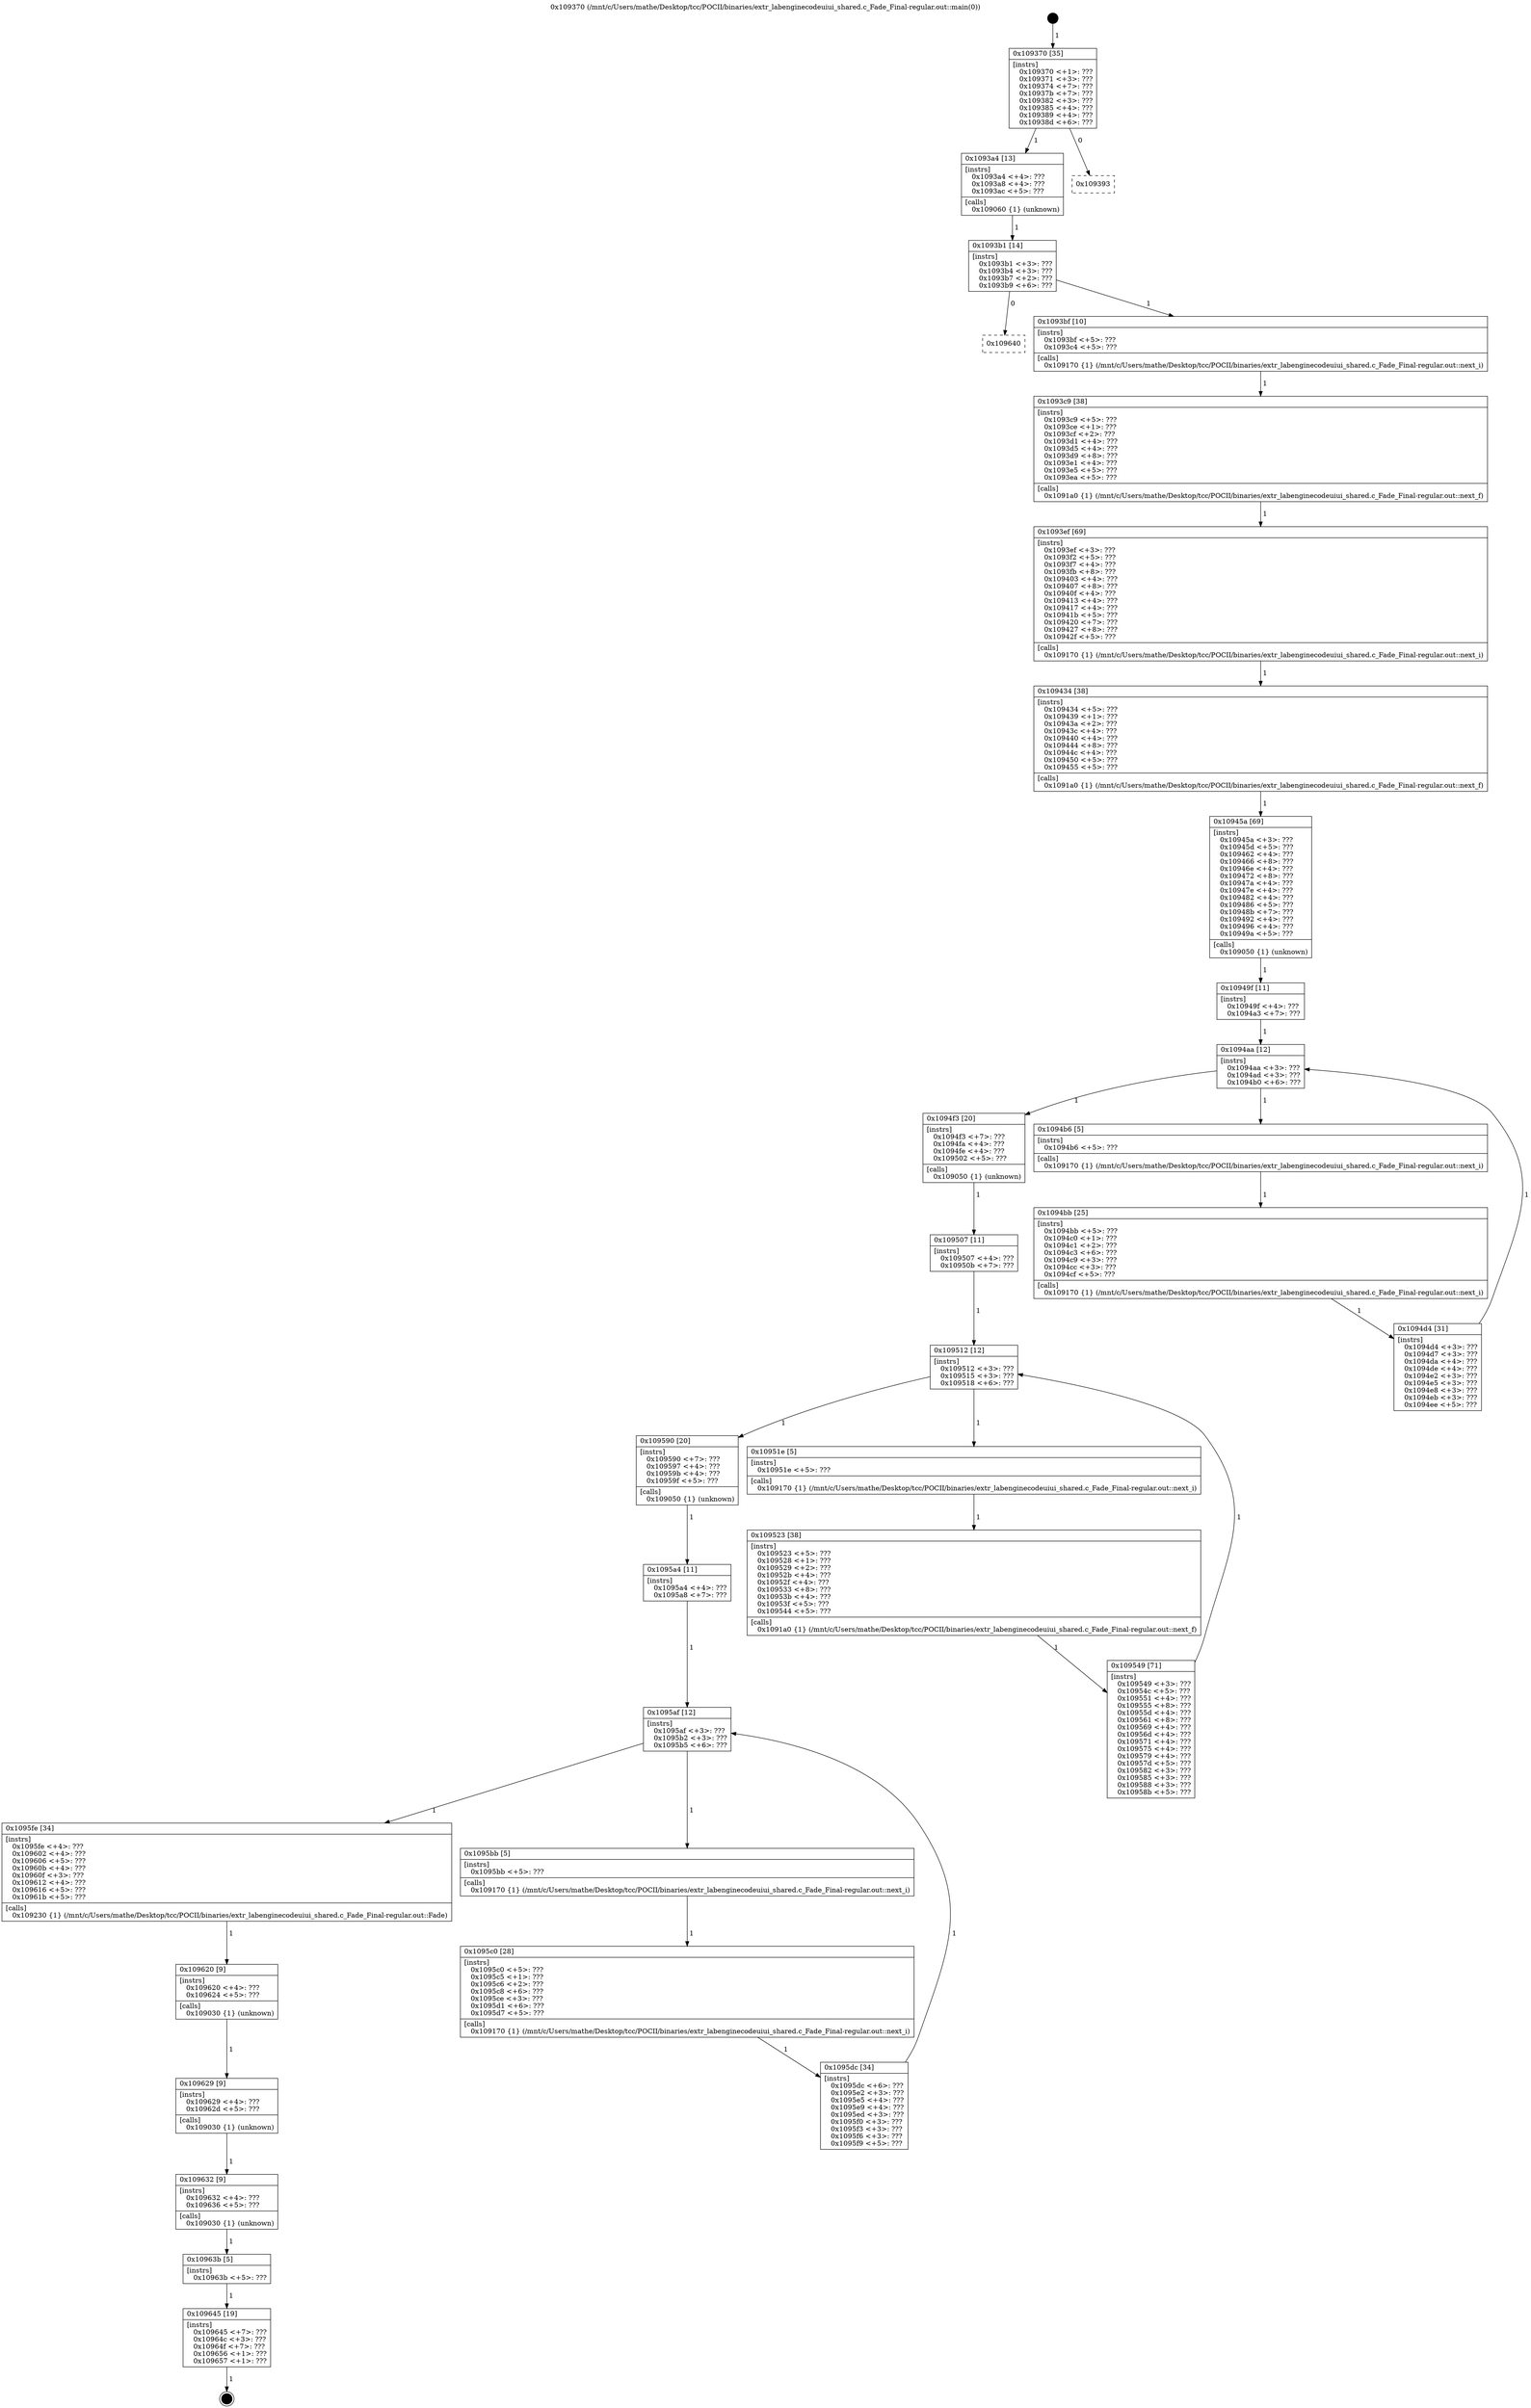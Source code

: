 digraph "0x109370" {
  label = "0x109370 (/mnt/c/Users/mathe/Desktop/tcc/POCII/binaries/extr_labenginecodeuiui_shared.c_Fade_Final-regular.out::main(0))"
  labelloc = "t"
  node[shape=record]

  Entry [label="",width=0.3,height=0.3,shape=circle,fillcolor=black,style=filled]
  "0x109370" [label="{
     0x109370 [35]\l
     | [instrs]\l
     &nbsp;&nbsp;0x109370 \<+1\>: ???\l
     &nbsp;&nbsp;0x109371 \<+3\>: ???\l
     &nbsp;&nbsp;0x109374 \<+7\>: ???\l
     &nbsp;&nbsp;0x10937b \<+7\>: ???\l
     &nbsp;&nbsp;0x109382 \<+3\>: ???\l
     &nbsp;&nbsp;0x109385 \<+4\>: ???\l
     &nbsp;&nbsp;0x109389 \<+4\>: ???\l
     &nbsp;&nbsp;0x10938d \<+6\>: ???\l
  }"]
  "0x1093a4" [label="{
     0x1093a4 [13]\l
     | [instrs]\l
     &nbsp;&nbsp;0x1093a4 \<+4\>: ???\l
     &nbsp;&nbsp;0x1093a8 \<+4\>: ???\l
     &nbsp;&nbsp;0x1093ac \<+5\>: ???\l
     | [calls]\l
     &nbsp;&nbsp;0x109060 \{1\} (unknown)\l
  }"]
  "0x109393" [label="{
     0x109393\l
  }", style=dashed]
  "0x1093b1" [label="{
     0x1093b1 [14]\l
     | [instrs]\l
     &nbsp;&nbsp;0x1093b1 \<+3\>: ???\l
     &nbsp;&nbsp;0x1093b4 \<+3\>: ???\l
     &nbsp;&nbsp;0x1093b7 \<+2\>: ???\l
     &nbsp;&nbsp;0x1093b9 \<+6\>: ???\l
  }"]
  "0x109640" [label="{
     0x109640\l
  }", style=dashed]
  "0x1093bf" [label="{
     0x1093bf [10]\l
     | [instrs]\l
     &nbsp;&nbsp;0x1093bf \<+5\>: ???\l
     &nbsp;&nbsp;0x1093c4 \<+5\>: ???\l
     | [calls]\l
     &nbsp;&nbsp;0x109170 \{1\} (/mnt/c/Users/mathe/Desktop/tcc/POCII/binaries/extr_labenginecodeuiui_shared.c_Fade_Final-regular.out::next_i)\l
  }"]
  Exit [label="",width=0.3,height=0.3,shape=circle,fillcolor=black,style=filled,peripheries=2]
  "0x1093c9" [label="{
     0x1093c9 [38]\l
     | [instrs]\l
     &nbsp;&nbsp;0x1093c9 \<+5\>: ???\l
     &nbsp;&nbsp;0x1093ce \<+1\>: ???\l
     &nbsp;&nbsp;0x1093cf \<+2\>: ???\l
     &nbsp;&nbsp;0x1093d1 \<+4\>: ???\l
     &nbsp;&nbsp;0x1093d5 \<+4\>: ???\l
     &nbsp;&nbsp;0x1093d9 \<+8\>: ???\l
     &nbsp;&nbsp;0x1093e1 \<+4\>: ???\l
     &nbsp;&nbsp;0x1093e5 \<+5\>: ???\l
     &nbsp;&nbsp;0x1093ea \<+5\>: ???\l
     | [calls]\l
     &nbsp;&nbsp;0x1091a0 \{1\} (/mnt/c/Users/mathe/Desktop/tcc/POCII/binaries/extr_labenginecodeuiui_shared.c_Fade_Final-regular.out::next_f)\l
  }"]
  "0x1093ef" [label="{
     0x1093ef [69]\l
     | [instrs]\l
     &nbsp;&nbsp;0x1093ef \<+3\>: ???\l
     &nbsp;&nbsp;0x1093f2 \<+5\>: ???\l
     &nbsp;&nbsp;0x1093f7 \<+4\>: ???\l
     &nbsp;&nbsp;0x1093fb \<+8\>: ???\l
     &nbsp;&nbsp;0x109403 \<+4\>: ???\l
     &nbsp;&nbsp;0x109407 \<+8\>: ???\l
     &nbsp;&nbsp;0x10940f \<+4\>: ???\l
     &nbsp;&nbsp;0x109413 \<+4\>: ???\l
     &nbsp;&nbsp;0x109417 \<+4\>: ???\l
     &nbsp;&nbsp;0x10941b \<+5\>: ???\l
     &nbsp;&nbsp;0x109420 \<+7\>: ???\l
     &nbsp;&nbsp;0x109427 \<+8\>: ???\l
     &nbsp;&nbsp;0x10942f \<+5\>: ???\l
     | [calls]\l
     &nbsp;&nbsp;0x109170 \{1\} (/mnt/c/Users/mathe/Desktop/tcc/POCII/binaries/extr_labenginecodeuiui_shared.c_Fade_Final-regular.out::next_i)\l
  }"]
  "0x109434" [label="{
     0x109434 [38]\l
     | [instrs]\l
     &nbsp;&nbsp;0x109434 \<+5\>: ???\l
     &nbsp;&nbsp;0x109439 \<+1\>: ???\l
     &nbsp;&nbsp;0x10943a \<+2\>: ???\l
     &nbsp;&nbsp;0x10943c \<+4\>: ???\l
     &nbsp;&nbsp;0x109440 \<+4\>: ???\l
     &nbsp;&nbsp;0x109444 \<+8\>: ???\l
     &nbsp;&nbsp;0x10944c \<+4\>: ???\l
     &nbsp;&nbsp;0x109450 \<+5\>: ???\l
     &nbsp;&nbsp;0x109455 \<+5\>: ???\l
     | [calls]\l
     &nbsp;&nbsp;0x1091a0 \{1\} (/mnt/c/Users/mathe/Desktop/tcc/POCII/binaries/extr_labenginecodeuiui_shared.c_Fade_Final-regular.out::next_f)\l
  }"]
  "0x10945a" [label="{
     0x10945a [69]\l
     | [instrs]\l
     &nbsp;&nbsp;0x10945a \<+3\>: ???\l
     &nbsp;&nbsp;0x10945d \<+5\>: ???\l
     &nbsp;&nbsp;0x109462 \<+4\>: ???\l
     &nbsp;&nbsp;0x109466 \<+8\>: ???\l
     &nbsp;&nbsp;0x10946e \<+4\>: ???\l
     &nbsp;&nbsp;0x109472 \<+8\>: ???\l
     &nbsp;&nbsp;0x10947a \<+4\>: ???\l
     &nbsp;&nbsp;0x10947e \<+4\>: ???\l
     &nbsp;&nbsp;0x109482 \<+4\>: ???\l
     &nbsp;&nbsp;0x109486 \<+5\>: ???\l
     &nbsp;&nbsp;0x10948b \<+7\>: ???\l
     &nbsp;&nbsp;0x109492 \<+4\>: ???\l
     &nbsp;&nbsp;0x109496 \<+4\>: ???\l
     &nbsp;&nbsp;0x10949a \<+5\>: ???\l
     | [calls]\l
     &nbsp;&nbsp;0x109050 \{1\} (unknown)\l
  }"]
  "0x1094aa" [label="{
     0x1094aa [12]\l
     | [instrs]\l
     &nbsp;&nbsp;0x1094aa \<+3\>: ???\l
     &nbsp;&nbsp;0x1094ad \<+3\>: ???\l
     &nbsp;&nbsp;0x1094b0 \<+6\>: ???\l
  }"]
  "0x1094f3" [label="{
     0x1094f3 [20]\l
     | [instrs]\l
     &nbsp;&nbsp;0x1094f3 \<+7\>: ???\l
     &nbsp;&nbsp;0x1094fa \<+4\>: ???\l
     &nbsp;&nbsp;0x1094fe \<+4\>: ???\l
     &nbsp;&nbsp;0x109502 \<+5\>: ???\l
     | [calls]\l
     &nbsp;&nbsp;0x109050 \{1\} (unknown)\l
  }"]
  "0x1094b6" [label="{
     0x1094b6 [5]\l
     | [instrs]\l
     &nbsp;&nbsp;0x1094b6 \<+5\>: ???\l
     | [calls]\l
     &nbsp;&nbsp;0x109170 \{1\} (/mnt/c/Users/mathe/Desktop/tcc/POCII/binaries/extr_labenginecodeuiui_shared.c_Fade_Final-regular.out::next_i)\l
  }"]
  "0x1094bb" [label="{
     0x1094bb [25]\l
     | [instrs]\l
     &nbsp;&nbsp;0x1094bb \<+5\>: ???\l
     &nbsp;&nbsp;0x1094c0 \<+1\>: ???\l
     &nbsp;&nbsp;0x1094c1 \<+2\>: ???\l
     &nbsp;&nbsp;0x1094c3 \<+6\>: ???\l
     &nbsp;&nbsp;0x1094c9 \<+3\>: ???\l
     &nbsp;&nbsp;0x1094cc \<+3\>: ???\l
     &nbsp;&nbsp;0x1094cf \<+5\>: ???\l
     | [calls]\l
     &nbsp;&nbsp;0x109170 \{1\} (/mnt/c/Users/mathe/Desktop/tcc/POCII/binaries/extr_labenginecodeuiui_shared.c_Fade_Final-regular.out::next_i)\l
  }"]
  "0x1094d4" [label="{
     0x1094d4 [31]\l
     | [instrs]\l
     &nbsp;&nbsp;0x1094d4 \<+3\>: ???\l
     &nbsp;&nbsp;0x1094d7 \<+3\>: ???\l
     &nbsp;&nbsp;0x1094da \<+4\>: ???\l
     &nbsp;&nbsp;0x1094de \<+4\>: ???\l
     &nbsp;&nbsp;0x1094e2 \<+3\>: ???\l
     &nbsp;&nbsp;0x1094e5 \<+3\>: ???\l
     &nbsp;&nbsp;0x1094e8 \<+3\>: ???\l
     &nbsp;&nbsp;0x1094eb \<+3\>: ???\l
     &nbsp;&nbsp;0x1094ee \<+5\>: ???\l
  }"]
  "0x10949f" [label="{
     0x10949f [11]\l
     | [instrs]\l
     &nbsp;&nbsp;0x10949f \<+4\>: ???\l
     &nbsp;&nbsp;0x1094a3 \<+7\>: ???\l
  }"]
  "0x109512" [label="{
     0x109512 [12]\l
     | [instrs]\l
     &nbsp;&nbsp;0x109512 \<+3\>: ???\l
     &nbsp;&nbsp;0x109515 \<+3\>: ???\l
     &nbsp;&nbsp;0x109518 \<+6\>: ???\l
  }"]
  "0x109590" [label="{
     0x109590 [20]\l
     | [instrs]\l
     &nbsp;&nbsp;0x109590 \<+7\>: ???\l
     &nbsp;&nbsp;0x109597 \<+4\>: ???\l
     &nbsp;&nbsp;0x10959b \<+4\>: ???\l
     &nbsp;&nbsp;0x10959f \<+5\>: ???\l
     | [calls]\l
     &nbsp;&nbsp;0x109050 \{1\} (unknown)\l
  }"]
  "0x10951e" [label="{
     0x10951e [5]\l
     | [instrs]\l
     &nbsp;&nbsp;0x10951e \<+5\>: ???\l
     | [calls]\l
     &nbsp;&nbsp;0x109170 \{1\} (/mnt/c/Users/mathe/Desktop/tcc/POCII/binaries/extr_labenginecodeuiui_shared.c_Fade_Final-regular.out::next_i)\l
  }"]
  "0x109523" [label="{
     0x109523 [38]\l
     | [instrs]\l
     &nbsp;&nbsp;0x109523 \<+5\>: ???\l
     &nbsp;&nbsp;0x109528 \<+1\>: ???\l
     &nbsp;&nbsp;0x109529 \<+2\>: ???\l
     &nbsp;&nbsp;0x10952b \<+4\>: ???\l
     &nbsp;&nbsp;0x10952f \<+4\>: ???\l
     &nbsp;&nbsp;0x109533 \<+8\>: ???\l
     &nbsp;&nbsp;0x10953b \<+4\>: ???\l
     &nbsp;&nbsp;0x10953f \<+5\>: ???\l
     &nbsp;&nbsp;0x109544 \<+5\>: ???\l
     | [calls]\l
     &nbsp;&nbsp;0x1091a0 \{1\} (/mnt/c/Users/mathe/Desktop/tcc/POCII/binaries/extr_labenginecodeuiui_shared.c_Fade_Final-regular.out::next_f)\l
  }"]
  "0x109549" [label="{
     0x109549 [71]\l
     | [instrs]\l
     &nbsp;&nbsp;0x109549 \<+3\>: ???\l
     &nbsp;&nbsp;0x10954c \<+5\>: ???\l
     &nbsp;&nbsp;0x109551 \<+4\>: ???\l
     &nbsp;&nbsp;0x109555 \<+8\>: ???\l
     &nbsp;&nbsp;0x10955d \<+4\>: ???\l
     &nbsp;&nbsp;0x109561 \<+8\>: ???\l
     &nbsp;&nbsp;0x109569 \<+4\>: ???\l
     &nbsp;&nbsp;0x10956d \<+4\>: ???\l
     &nbsp;&nbsp;0x109571 \<+4\>: ???\l
     &nbsp;&nbsp;0x109575 \<+4\>: ???\l
     &nbsp;&nbsp;0x109579 \<+4\>: ???\l
     &nbsp;&nbsp;0x10957d \<+5\>: ???\l
     &nbsp;&nbsp;0x109582 \<+3\>: ???\l
     &nbsp;&nbsp;0x109585 \<+3\>: ???\l
     &nbsp;&nbsp;0x109588 \<+3\>: ???\l
     &nbsp;&nbsp;0x10958b \<+5\>: ???\l
  }"]
  "0x109507" [label="{
     0x109507 [11]\l
     | [instrs]\l
     &nbsp;&nbsp;0x109507 \<+4\>: ???\l
     &nbsp;&nbsp;0x10950b \<+7\>: ???\l
  }"]
  "0x1095af" [label="{
     0x1095af [12]\l
     | [instrs]\l
     &nbsp;&nbsp;0x1095af \<+3\>: ???\l
     &nbsp;&nbsp;0x1095b2 \<+3\>: ???\l
     &nbsp;&nbsp;0x1095b5 \<+6\>: ???\l
  }"]
  "0x1095fe" [label="{
     0x1095fe [34]\l
     | [instrs]\l
     &nbsp;&nbsp;0x1095fe \<+4\>: ???\l
     &nbsp;&nbsp;0x109602 \<+4\>: ???\l
     &nbsp;&nbsp;0x109606 \<+5\>: ???\l
     &nbsp;&nbsp;0x10960b \<+4\>: ???\l
     &nbsp;&nbsp;0x10960f \<+3\>: ???\l
     &nbsp;&nbsp;0x109612 \<+4\>: ???\l
     &nbsp;&nbsp;0x109616 \<+5\>: ???\l
     &nbsp;&nbsp;0x10961b \<+5\>: ???\l
     | [calls]\l
     &nbsp;&nbsp;0x109230 \{1\} (/mnt/c/Users/mathe/Desktop/tcc/POCII/binaries/extr_labenginecodeuiui_shared.c_Fade_Final-regular.out::Fade)\l
  }"]
  "0x1095bb" [label="{
     0x1095bb [5]\l
     | [instrs]\l
     &nbsp;&nbsp;0x1095bb \<+5\>: ???\l
     | [calls]\l
     &nbsp;&nbsp;0x109170 \{1\} (/mnt/c/Users/mathe/Desktop/tcc/POCII/binaries/extr_labenginecodeuiui_shared.c_Fade_Final-regular.out::next_i)\l
  }"]
  "0x1095c0" [label="{
     0x1095c0 [28]\l
     | [instrs]\l
     &nbsp;&nbsp;0x1095c0 \<+5\>: ???\l
     &nbsp;&nbsp;0x1095c5 \<+1\>: ???\l
     &nbsp;&nbsp;0x1095c6 \<+2\>: ???\l
     &nbsp;&nbsp;0x1095c8 \<+6\>: ???\l
     &nbsp;&nbsp;0x1095ce \<+3\>: ???\l
     &nbsp;&nbsp;0x1095d1 \<+6\>: ???\l
     &nbsp;&nbsp;0x1095d7 \<+5\>: ???\l
     | [calls]\l
     &nbsp;&nbsp;0x109170 \{1\} (/mnt/c/Users/mathe/Desktop/tcc/POCII/binaries/extr_labenginecodeuiui_shared.c_Fade_Final-regular.out::next_i)\l
  }"]
  "0x1095dc" [label="{
     0x1095dc [34]\l
     | [instrs]\l
     &nbsp;&nbsp;0x1095dc \<+6\>: ???\l
     &nbsp;&nbsp;0x1095e2 \<+3\>: ???\l
     &nbsp;&nbsp;0x1095e5 \<+4\>: ???\l
     &nbsp;&nbsp;0x1095e9 \<+4\>: ???\l
     &nbsp;&nbsp;0x1095ed \<+3\>: ???\l
     &nbsp;&nbsp;0x1095f0 \<+3\>: ???\l
     &nbsp;&nbsp;0x1095f3 \<+3\>: ???\l
     &nbsp;&nbsp;0x1095f6 \<+3\>: ???\l
     &nbsp;&nbsp;0x1095f9 \<+5\>: ???\l
  }"]
  "0x1095a4" [label="{
     0x1095a4 [11]\l
     | [instrs]\l
     &nbsp;&nbsp;0x1095a4 \<+4\>: ???\l
     &nbsp;&nbsp;0x1095a8 \<+7\>: ???\l
  }"]
  "0x109620" [label="{
     0x109620 [9]\l
     | [instrs]\l
     &nbsp;&nbsp;0x109620 \<+4\>: ???\l
     &nbsp;&nbsp;0x109624 \<+5\>: ???\l
     | [calls]\l
     &nbsp;&nbsp;0x109030 \{1\} (unknown)\l
  }"]
  "0x109629" [label="{
     0x109629 [9]\l
     | [instrs]\l
     &nbsp;&nbsp;0x109629 \<+4\>: ???\l
     &nbsp;&nbsp;0x10962d \<+5\>: ???\l
     | [calls]\l
     &nbsp;&nbsp;0x109030 \{1\} (unknown)\l
  }"]
  "0x109632" [label="{
     0x109632 [9]\l
     | [instrs]\l
     &nbsp;&nbsp;0x109632 \<+4\>: ???\l
     &nbsp;&nbsp;0x109636 \<+5\>: ???\l
     | [calls]\l
     &nbsp;&nbsp;0x109030 \{1\} (unknown)\l
  }"]
  "0x10963b" [label="{
     0x10963b [5]\l
     | [instrs]\l
     &nbsp;&nbsp;0x10963b \<+5\>: ???\l
  }"]
  "0x109645" [label="{
     0x109645 [19]\l
     | [instrs]\l
     &nbsp;&nbsp;0x109645 \<+7\>: ???\l
     &nbsp;&nbsp;0x10964c \<+3\>: ???\l
     &nbsp;&nbsp;0x10964f \<+7\>: ???\l
     &nbsp;&nbsp;0x109656 \<+1\>: ???\l
     &nbsp;&nbsp;0x109657 \<+1\>: ???\l
  }"]
  Entry -> "0x109370" [label=" 1"]
  "0x109370" -> "0x1093a4" [label=" 1"]
  "0x109370" -> "0x109393" [label=" 0"]
  "0x1093a4" -> "0x1093b1" [label=" 1"]
  "0x1093b1" -> "0x109640" [label=" 0"]
  "0x1093b1" -> "0x1093bf" [label=" 1"]
  "0x109645" -> Exit [label=" 1"]
  "0x1093bf" -> "0x1093c9" [label=" 1"]
  "0x1093c9" -> "0x1093ef" [label=" 1"]
  "0x1093ef" -> "0x109434" [label=" 1"]
  "0x109434" -> "0x10945a" [label=" 1"]
  "0x10945a" -> "0x10949f" [label=" 1"]
  "0x1094aa" -> "0x1094f3" [label=" 1"]
  "0x1094aa" -> "0x1094b6" [label=" 1"]
  "0x1094b6" -> "0x1094bb" [label=" 1"]
  "0x1094bb" -> "0x1094d4" [label=" 1"]
  "0x10949f" -> "0x1094aa" [label=" 1"]
  "0x1094d4" -> "0x1094aa" [label=" 1"]
  "0x1094f3" -> "0x109507" [label=" 1"]
  "0x109512" -> "0x109590" [label=" 1"]
  "0x109512" -> "0x10951e" [label=" 1"]
  "0x10951e" -> "0x109523" [label=" 1"]
  "0x109523" -> "0x109549" [label=" 1"]
  "0x109507" -> "0x109512" [label=" 1"]
  "0x109549" -> "0x109512" [label=" 1"]
  "0x109590" -> "0x1095a4" [label=" 1"]
  "0x1095af" -> "0x1095fe" [label=" 1"]
  "0x1095af" -> "0x1095bb" [label=" 1"]
  "0x1095bb" -> "0x1095c0" [label=" 1"]
  "0x1095c0" -> "0x1095dc" [label=" 1"]
  "0x1095a4" -> "0x1095af" [label=" 1"]
  "0x1095dc" -> "0x1095af" [label=" 1"]
  "0x1095fe" -> "0x109620" [label=" 1"]
  "0x109620" -> "0x109629" [label=" 1"]
  "0x109629" -> "0x109632" [label=" 1"]
  "0x109632" -> "0x10963b" [label=" 1"]
  "0x10963b" -> "0x109645" [label=" 1"]
}
